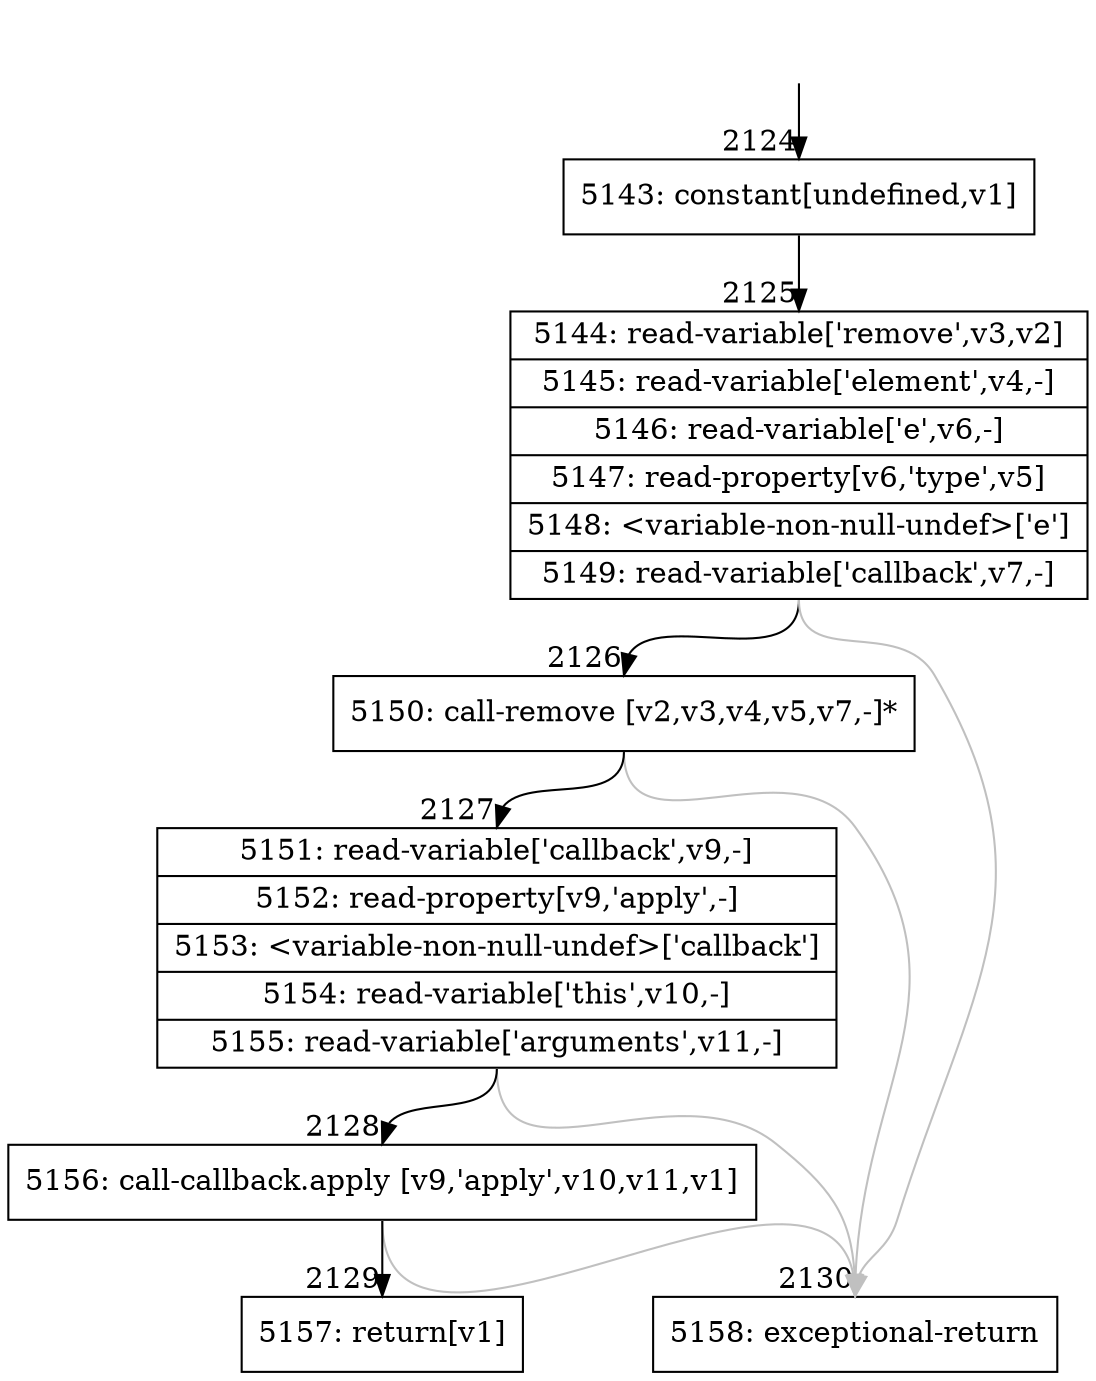 digraph {
rankdir="TD"
BB_entry198[shape=none,label=""];
BB_entry198 -> BB2124 [tailport=s, headport=n, headlabel="    2124"]
BB2124 [shape=record label="{5143: constant[undefined,v1]}" ] 
BB2124 -> BB2125 [tailport=s, headport=n, headlabel="      2125"]
BB2125 [shape=record label="{5144: read-variable['remove',v3,v2]|5145: read-variable['element',v4,-]|5146: read-variable['e',v6,-]|5147: read-property[v6,'type',v5]|5148: \<variable-non-null-undef\>['e']|5149: read-variable['callback',v7,-]}" ] 
BB2125 -> BB2126 [tailport=s, headport=n, headlabel="      2126"]
BB2125 -> BB2130 [tailport=s, headport=n, color=gray, headlabel="      2130"]
BB2126 [shape=record label="{5150: call-remove [v2,v3,v4,v5,v7,-]*}" ] 
BB2126 -> BB2127 [tailport=s, headport=n, headlabel="      2127"]
BB2126 -> BB2130 [tailport=s, headport=n, color=gray]
BB2127 [shape=record label="{5151: read-variable['callback',v9,-]|5152: read-property[v9,'apply',-]|5153: \<variable-non-null-undef\>['callback']|5154: read-variable['this',v10,-]|5155: read-variable['arguments',v11,-]}" ] 
BB2127 -> BB2128 [tailport=s, headport=n, headlabel="      2128"]
BB2127 -> BB2130 [tailport=s, headport=n, color=gray]
BB2128 [shape=record label="{5156: call-callback.apply [v9,'apply',v10,v11,v1]}" ] 
BB2128 -> BB2129 [tailport=s, headport=n, headlabel="      2129"]
BB2128 -> BB2130 [tailport=s, headport=n, color=gray]
BB2129 [shape=record label="{5157: return[v1]}" ] 
BB2130 [shape=record label="{5158: exceptional-return}" ] 
//#$~ 1075
}
